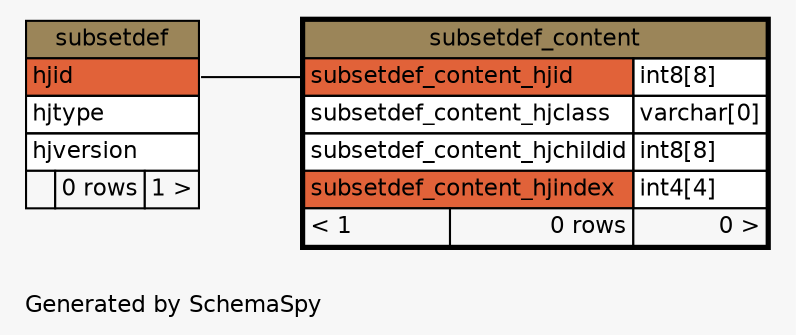 // dot 2.22.2 on Windows Vista 6.0
// SchemaSpy rev 536
digraph "oneDegreeRelationshipsDiagram" {
  graph [
    rankdir="RL"
    bgcolor="#f7f7f7"
    label="\nGenerated by SchemaSpy"
    labeljust="l"
    nodesep="0.18"
    ranksep="0.46"
    fontname="Helvetica"
    fontsize="11"
  ];
  node [
    fontname="Helvetica"
    fontsize="11"
    shape="plaintext"
  ];
  edge [
    arrowsize="0.8"
  ];
  "subsetdef_content":"subsetdef_content_hjid":w -> "subsetdef":"hjid":e [arrowhead=none arrowtail=crowodot];
  "subsetdef" [
    label=<
    <TABLE BORDER="0" CELLBORDER="1" CELLSPACING="0" BGCOLOR="#ffffff">
      <TR><TD COLSPAN="3" BGCOLOR="#9b8559" ALIGN="CENTER">subsetdef</TD></TR>
      <TR><TD PORT="hjid" COLSPAN="3" BGCOLOR="#e16239" ALIGN="LEFT">hjid</TD></TR>
      <TR><TD PORT="hjtype" COLSPAN="3" ALIGN="LEFT">hjtype</TD></TR>
      <TR><TD PORT="hjversion" COLSPAN="3" ALIGN="LEFT">hjversion</TD></TR>
      <TR><TD ALIGN="LEFT" BGCOLOR="#f7f7f7">  </TD><TD ALIGN="RIGHT" BGCOLOR="#f7f7f7">0 rows</TD><TD ALIGN="RIGHT" BGCOLOR="#f7f7f7">1 &gt;</TD></TR>
    </TABLE>>
    URL="subsetdef.html"
    tooltip="subsetdef"
  ];
  "subsetdef_content" [
    label=<
    <TABLE BORDER="2" CELLBORDER="1" CELLSPACING="0" BGCOLOR="#ffffff">
      <TR><TD COLSPAN="3" BGCOLOR="#9b8559" ALIGN="CENTER">subsetdef_content</TD></TR>
      <TR><TD PORT="subsetdef_content_hjid" COLSPAN="2" BGCOLOR="#e16239" ALIGN="LEFT">subsetdef_content_hjid</TD><TD PORT="subsetdef_content_hjid.type" ALIGN="LEFT">int8[8]</TD></TR>
      <TR><TD PORT="subsetdef_content_hjclass" COLSPAN="2" ALIGN="LEFT">subsetdef_content_hjclass</TD><TD PORT="subsetdef_content_hjclass.type" ALIGN="LEFT">varchar[0]</TD></TR>
      <TR><TD PORT="subsetdef_content_hjchildid" COLSPAN="2" ALIGN="LEFT">subsetdef_content_hjchildid</TD><TD PORT="subsetdef_content_hjchildid.type" ALIGN="LEFT">int8[8]</TD></TR>
      <TR><TD PORT="subsetdef_content_hjindex" COLSPAN="2" BGCOLOR="#e16239" ALIGN="LEFT">subsetdef_content_hjindex</TD><TD PORT="subsetdef_content_hjindex.type" ALIGN="LEFT">int4[4]</TD></TR>
      <TR><TD ALIGN="LEFT" BGCOLOR="#f7f7f7">&lt; 1</TD><TD ALIGN="RIGHT" BGCOLOR="#f7f7f7">0 rows</TD><TD ALIGN="RIGHT" BGCOLOR="#f7f7f7">0 &gt;</TD></TR>
    </TABLE>>
    URL="subsetdef_content.html"
    tooltip="subsetdef_content"
  ];
}
